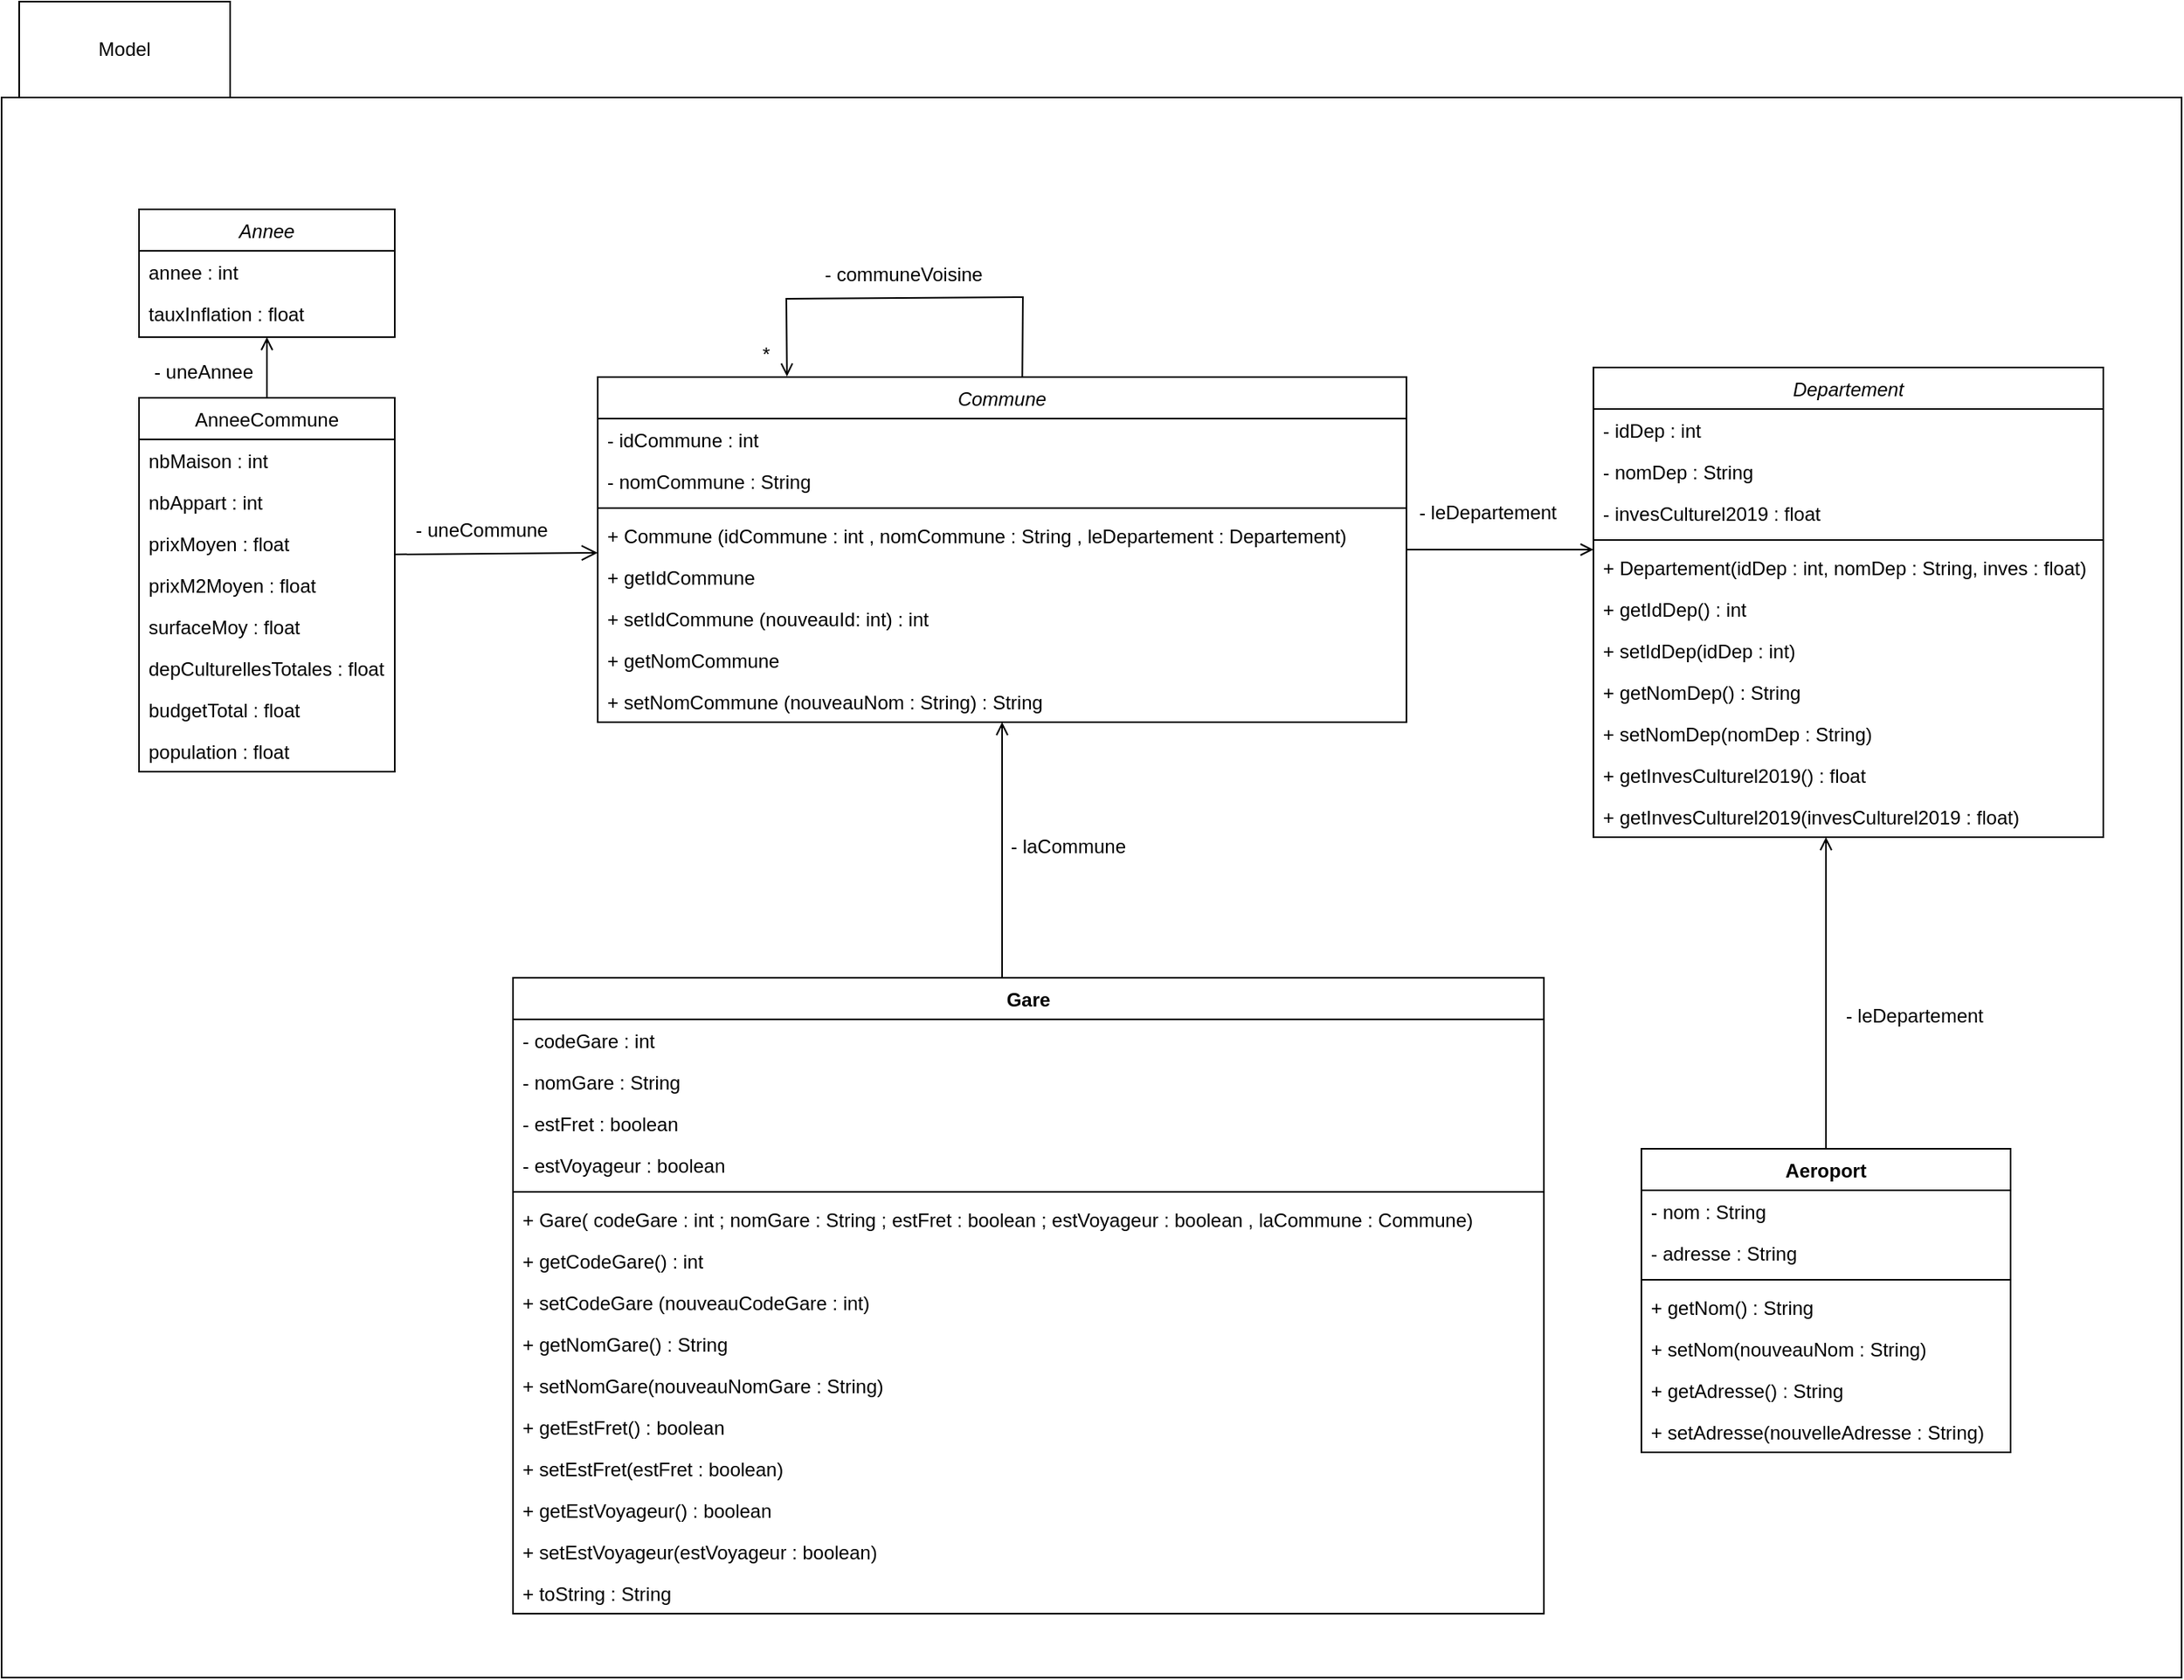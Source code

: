 <mxfile>
    <diagram id="unm-FFFXEerKT-9tM-QJ" name="Page-1">
        <mxGraphModel dx="1978" dy="648" grid="1" gridSize="10" guides="1" tooltips="1" connect="1" arrows="1" fold="1" page="1" pageScale="1" pageWidth="850" pageHeight="1100" math="0" shadow="0">
            <root>
                <mxCell id="0"/>
                <mxCell id="1" parent="0"/>
                <mxCell id="30" value="" style="group;movable=1;resizable=1;rotatable=1;deletable=1;editable=1;locked=0;connectable=1;" connectable="0" vertex="1" parent="1">
                    <mxGeometry x="-690" y="29" width="1364" height="1049" as="geometry"/>
                </mxCell>
                <mxCell id="31" value="" style="rounded=0;whiteSpace=wrap;html=1;fillColor=none;movable=0;resizable=0;rotatable=0;deletable=0;editable=0;locked=1;connectable=0;" vertex="1" parent="30">
                    <mxGeometry y="60" width="1364" height="989" as="geometry"/>
                </mxCell>
                <mxCell id="32" value="Model" style="rounded=0;whiteSpace=wrap;html=1;" vertex="1" parent="30">
                    <mxGeometry x="11" width="132" height="60" as="geometry"/>
                </mxCell>
                <mxCell id="33" value="- communeVoisine" style="text;html=1;align=center;verticalAlign=middle;resizable=0;points=[];autosize=1;" vertex="1" parent="30">
                    <mxGeometry x="504" y="156" width="120" height="30" as="geometry"/>
                </mxCell>
                <mxCell id="34" value="*" style="text;html=1;align=center;verticalAlign=middle;whiteSpace=wrap;rounded=0;" vertex="1" parent="30">
                    <mxGeometry x="472" y="210" width="13" height="21" as="geometry"/>
                </mxCell>
                <mxCell id="35" value="AnneeCommune" style="swimlane;fontStyle=0;align=center;verticalAlign=top;childLayout=stackLayout;horizontal=1;startSize=26;horizontalStack=0;resizeParent=1;resizeLast=0;collapsible=1;marginBottom=0;rounded=0;shadow=0;strokeWidth=1;" vertex="1" parent="30">
                    <mxGeometry x="86" y="248" width="160" height="234" as="geometry">
                        <mxRectangle x="550" y="140" width="160" height="26" as="alternateBounds"/>
                    </mxGeometry>
                </mxCell>
                <mxCell id="36" value="nbMaison : int" style="text;align=left;verticalAlign=top;spacingLeft=4;spacingRight=4;overflow=hidden;rotatable=0;points=[[0,0.5],[1,0.5]];portConstraint=eastwest;" vertex="1" parent="35">
                    <mxGeometry y="26" width="160" height="26" as="geometry"/>
                </mxCell>
                <mxCell id="37" value="nbAppart : int" style="text;align=left;verticalAlign=top;spacingLeft=4;spacingRight=4;overflow=hidden;rotatable=0;points=[[0,0.5],[1,0.5]];portConstraint=eastwest;rounded=0;shadow=0;html=0;" vertex="1" parent="35">
                    <mxGeometry y="52" width="160" height="26" as="geometry"/>
                </mxCell>
                <mxCell id="38" value="prixMoyen : float" style="text;align=left;verticalAlign=top;spacingLeft=4;spacingRight=4;overflow=hidden;rotatable=0;points=[[0,0.5],[1,0.5]];portConstraint=eastwest;rounded=0;shadow=0;html=0;" vertex="1" parent="35">
                    <mxGeometry y="78" width="160" height="26" as="geometry"/>
                </mxCell>
                <mxCell id="39" value="prixM2Moyen : float" style="text;align=left;verticalAlign=top;spacingLeft=4;spacingRight=4;overflow=hidden;rotatable=0;points=[[0,0.5],[1,0.5]];portConstraint=eastwest;rounded=0;shadow=0;html=0;" vertex="1" parent="35">
                    <mxGeometry y="104" width="160" height="26" as="geometry"/>
                </mxCell>
                <mxCell id="40" value="surfaceMoy : float" style="text;align=left;verticalAlign=top;spacingLeft=4;spacingRight=4;overflow=hidden;rotatable=0;points=[[0,0.5],[1,0.5]];portConstraint=eastwest;rounded=0;shadow=0;html=0;" vertex="1" parent="35">
                    <mxGeometry y="130" width="160" height="26" as="geometry"/>
                </mxCell>
                <mxCell id="41" value="depCulturellesTotales : float" style="text;align=left;verticalAlign=top;spacingLeft=4;spacingRight=4;overflow=hidden;rotatable=0;points=[[0,0.5],[1,0.5]];portConstraint=eastwest;rounded=0;shadow=0;html=0;" vertex="1" parent="35">
                    <mxGeometry y="156" width="160" height="26" as="geometry"/>
                </mxCell>
                <mxCell id="42" value="budgetTotal : float" style="text;align=left;verticalAlign=top;spacingLeft=4;spacingRight=4;overflow=hidden;rotatable=0;points=[[0,0.5],[1,0.5]];portConstraint=eastwest;rounded=0;shadow=0;html=0;" vertex="1" parent="35">
                    <mxGeometry y="182" width="160" height="26" as="geometry"/>
                </mxCell>
                <mxCell id="43" value="population : float" style="text;align=left;verticalAlign=top;spacingLeft=4;spacingRight=4;overflow=hidden;rotatable=0;points=[[0,0.5],[1,0.5]];portConstraint=eastwest;rounded=0;shadow=0;html=0;" vertex="1" parent="35">
                    <mxGeometry y="208" width="160" height="26" as="geometry"/>
                </mxCell>
                <mxCell id="44" value="- uneCommune" style="text;html=1;align=center;verticalAlign=middle;resizable=0;points=[];autosize=1;strokeColor=none;fillColor=none;" vertex="1" parent="30">
                    <mxGeometry x="249" y="318" width="101" height="26" as="geometry"/>
                </mxCell>
                <mxCell id="45" value="Gare" style="swimlane;fontStyle=1;align=center;verticalAlign=top;childLayout=stackLayout;horizontal=1;startSize=26;horizontalStack=0;resizeParent=1;resizeParentMax=0;resizeLast=0;collapsible=1;marginBottom=0;whiteSpace=wrap;html=1;" vertex="1" parent="30">
                    <mxGeometry x="320" y="611" width="645" height="398" as="geometry"/>
                </mxCell>
                <mxCell id="46" value="- codeGare : int" style="text;align=left;verticalAlign=top;spacingLeft=4;spacingRight=4;overflow=hidden;rotatable=0;points=[[0,0.5],[1,0.5]];portConstraint=eastwest;whiteSpace=wrap;html=1;" vertex="1" parent="45">
                    <mxGeometry y="26" width="645" height="26" as="geometry"/>
                </mxCell>
                <mxCell id="47" value="- nomGare : String" style="text;align=left;verticalAlign=top;spacingLeft=4;spacingRight=4;overflow=hidden;rotatable=0;points=[[0,0.5],[1,0.5]];portConstraint=eastwest;whiteSpace=wrap;html=1;" vertex="1" parent="45">
                    <mxGeometry y="52" width="645" height="26" as="geometry"/>
                </mxCell>
                <mxCell id="48" value="&lt;div&gt;- estFret : boolean&lt;/div&gt;" style="text;align=left;verticalAlign=top;spacingLeft=4;spacingRight=4;overflow=hidden;rotatable=0;points=[[0,0.5],[1,0.5]];portConstraint=eastwest;whiteSpace=wrap;html=1;" vertex="1" parent="45">
                    <mxGeometry y="78" width="645" height="26" as="geometry"/>
                </mxCell>
                <mxCell id="49" value="&lt;div&gt;- estVoyageur : boolean&lt;/div&gt;" style="text;align=left;verticalAlign=top;spacingLeft=4;spacingRight=4;overflow=hidden;rotatable=0;points=[[0,0.5],[1,0.5]];portConstraint=eastwest;whiteSpace=wrap;html=1;" vertex="1" parent="45">
                    <mxGeometry y="104" width="645" height="26" as="geometry"/>
                </mxCell>
                <mxCell id="50" value="" style="line;strokeWidth=1;align=left;verticalAlign=middle;spacingTop=-1;spacingLeft=3;spacingRight=3;rotatable=0;labelPosition=right;points=[];portConstraint=eastwest;" vertex="1" parent="45">
                    <mxGeometry y="130" width="645" height="8" as="geometry"/>
                </mxCell>
                <mxCell id="51" value="+ Gare( codeGare : int ; nomGare : String ; estFret : boolean ; estVoyageur : boolean , laCommune : Commune)" style="text;align=left;verticalAlign=top;spacingLeft=4;spacingRight=4;overflow=hidden;rotatable=0;points=[[0,0.5],[1,0.5]];portConstraint=eastwest;whiteSpace=wrap;html=1;" vertex="1" parent="45">
                    <mxGeometry y="138" width="645" height="26" as="geometry"/>
                </mxCell>
                <mxCell id="52" value="&lt;div&gt;+ getCodeGare() : int&lt;/div&gt;" style="text;align=left;verticalAlign=top;spacingLeft=4;spacingRight=4;overflow=hidden;rotatable=0;points=[[0,0.5],[1,0.5]];portConstraint=eastwest;whiteSpace=wrap;html=1;" vertex="1" parent="45">
                    <mxGeometry y="164" width="645" height="26" as="geometry"/>
                </mxCell>
                <mxCell id="53" value="&lt;div&gt;+ setCodeGare (nouveauCodeGare : int)&lt;/div&gt;" style="text;align=left;verticalAlign=top;spacingLeft=4;spacingRight=4;overflow=hidden;rotatable=0;points=[[0,0.5],[1,0.5]];portConstraint=eastwest;whiteSpace=wrap;html=1;" vertex="1" parent="45">
                    <mxGeometry y="190" width="645" height="26" as="geometry"/>
                </mxCell>
                <mxCell id="54" value="&lt;div&gt;+ getNomGare() : String&lt;/div&gt;" style="text;align=left;verticalAlign=top;spacingLeft=4;spacingRight=4;overflow=hidden;rotatable=0;points=[[0,0.5],[1,0.5]];portConstraint=eastwest;whiteSpace=wrap;html=1;" vertex="1" parent="45">
                    <mxGeometry y="216" width="645" height="26" as="geometry"/>
                </mxCell>
                <mxCell id="55" value="&lt;div&gt;+ setNomGare(nouveauNomGare : String)&lt;/div&gt;" style="text;align=left;verticalAlign=top;spacingLeft=4;spacingRight=4;overflow=hidden;rotatable=0;points=[[0,0.5],[1,0.5]];portConstraint=eastwest;whiteSpace=wrap;html=1;" vertex="1" parent="45">
                    <mxGeometry y="242" width="645" height="26" as="geometry"/>
                </mxCell>
                <mxCell id="56" value="+ getEstFret() : boolean&amp;nbsp;" style="text;align=left;verticalAlign=top;spacingLeft=4;spacingRight=4;overflow=hidden;rotatable=0;points=[[0,0.5],[1,0.5]];portConstraint=eastwest;whiteSpace=wrap;html=1;" vertex="1" parent="45">
                    <mxGeometry y="268" width="645" height="26" as="geometry"/>
                </mxCell>
                <mxCell id="57" value="+ setEstFret(estFret : boolean)" style="text;align=left;verticalAlign=top;spacingLeft=4;spacingRight=4;overflow=hidden;rotatable=0;points=[[0,0.5],[1,0.5]];portConstraint=eastwest;whiteSpace=wrap;html=1;" vertex="1" parent="45">
                    <mxGeometry y="294" width="645" height="26" as="geometry"/>
                </mxCell>
                <mxCell id="58" value="+ getEstVoyageur() : boolean" style="text;align=left;verticalAlign=top;spacingLeft=4;spacingRight=4;overflow=hidden;rotatable=0;points=[[0,0.5],[1,0.5]];portConstraint=eastwest;whiteSpace=wrap;html=1;" vertex="1" parent="45">
                    <mxGeometry y="320" width="645" height="26" as="geometry"/>
                </mxCell>
                <mxCell id="59" value="+ setEstVoyageur(estVoyageur : boolean)" style="text;align=left;verticalAlign=top;spacingLeft=4;spacingRight=4;overflow=hidden;rotatable=0;points=[[0,0.5],[1,0.5]];portConstraint=eastwest;whiteSpace=wrap;html=1;" vertex="1" parent="45">
                    <mxGeometry y="346" width="645" height="26" as="geometry"/>
                </mxCell>
                <mxCell id="60" value="+ toString : String" style="text;align=left;verticalAlign=top;spacingLeft=4;spacingRight=4;overflow=hidden;rotatable=0;points=[[0,0.5],[1,0.5]];portConstraint=eastwest;whiteSpace=wrap;html=1;" vertex="1" parent="45">
                    <mxGeometry y="372" width="645" height="26" as="geometry"/>
                </mxCell>
                <mxCell id="61" value="- laCommune" style="text;html=1;align=center;verticalAlign=middle;resizable=0;points=[];autosize=1;" vertex="1" parent="30">
                    <mxGeometry x="617" y="514" width="100" height="30" as="geometry"/>
                </mxCell>
                <mxCell id="62" value="Commune" style="swimlane;fontStyle=2;align=center;verticalAlign=top;childLayout=stackLayout;horizontal=1;startSize=26;horizontalStack=0;resizeParent=1;resizeLast=0;collapsible=1;marginBottom=0;rounded=0;shadow=0;strokeWidth=1;" vertex="1" parent="1">
                    <mxGeometry x="-317" y="264" width="506" height="216" as="geometry">
                        <mxRectangle x="230" y="140" width="160" height="26" as="alternateBounds"/>
                    </mxGeometry>
                </mxCell>
                <mxCell id="63" value="- idCommune : int" style="text;align=left;verticalAlign=top;spacingLeft=4;spacingRight=4;overflow=hidden;rotatable=0;points=[[0,0.5],[1,0.5]];portConstraint=eastwest;" vertex="1" parent="62">
                    <mxGeometry y="26" width="506" height="26" as="geometry"/>
                </mxCell>
                <mxCell id="64" value="- nomCommune : String" style="text;align=left;verticalAlign=top;spacingLeft=4;spacingRight=4;overflow=hidden;rotatable=0;points=[[0,0.5],[1,0.5]];portConstraint=eastwest;rounded=0;shadow=0;html=0;" vertex="1" parent="62">
                    <mxGeometry y="52" width="506" height="26" as="geometry"/>
                </mxCell>
                <mxCell id="65" value="" style="line;html=1;strokeWidth=1;align=left;verticalAlign=middle;spacingTop=-1;spacingLeft=3;spacingRight=3;rotatable=0;labelPosition=right;points=[];portConstraint=eastwest;" vertex="1" parent="62">
                    <mxGeometry y="78" width="506" height="8" as="geometry"/>
                </mxCell>
                <mxCell id="66" value="+ Commune (idCommune : int , nomCommune : String , leDepartement : Departement)" style="text;align=left;verticalAlign=top;spacingLeft=4;spacingRight=4;overflow=hidden;rotatable=0;points=[[0,0.5],[1,0.5]];portConstraint=eastwest;" vertex="1" parent="62">
                    <mxGeometry y="86" width="506" height="26" as="geometry"/>
                </mxCell>
                <mxCell id="67" value="+ getIdCommune" style="text;align=left;verticalAlign=top;spacingLeft=4;spacingRight=4;overflow=hidden;rotatable=0;points=[[0,0.5],[1,0.5]];portConstraint=eastwest;" vertex="1" parent="62">
                    <mxGeometry y="112" width="506" height="26" as="geometry"/>
                </mxCell>
                <mxCell id="68" value="+ setIdCommune (nouveauId: int) : int" style="text;align=left;verticalAlign=top;spacingLeft=4;spacingRight=4;overflow=hidden;rotatable=0;points=[[0,0.5],[1,0.5]];portConstraint=eastwest;" vertex="1" parent="62">
                    <mxGeometry y="138" width="506" height="26" as="geometry"/>
                </mxCell>
                <mxCell id="69" value="+ getNomCommune" style="text;align=left;verticalAlign=top;spacingLeft=4;spacingRight=4;overflow=hidden;rotatable=0;points=[[0,0.5],[1,0.5]];portConstraint=eastwest;" vertex="1" parent="62">
                    <mxGeometry y="164" width="506" height="26" as="geometry"/>
                </mxCell>
                <mxCell id="70" value="+ setNomCommune (nouveauNom : String) : String" style="text;align=left;verticalAlign=top;spacingLeft=4;spacingRight=4;overflow=hidden;rotatable=0;points=[[0,0.5],[1,0.5]];portConstraint=eastwest;" vertex="1" parent="62">
                    <mxGeometry y="190" width="506" height="26" as="geometry"/>
                </mxCell>
                <mxCell id="71" value="Departement" style="swimlane;fontStyle=2;align=center;verticalAlign=top;childLayout=stackLayout;horizontal=1;startSize=26;horizontalStack=0;resizeParent=1;resizeLast=0;collapsible=1;marginBottom=0;rounded=0;shadow=0;strokeWidth=1;" vertex="1" parent="1">
                    <mxGeometry x="306" y="258" width="319" height="294" as="geometry">
                        <mxRectangle x="550" y="140" width="160" height="26" as="alternateBounds"/>
                    </mxGeometry>
                </mxCell>
                <mxCell id="72" value="- idDep : int" style="text;align=left;verticalAlign=top;spacingLeft=4;spacingRight=4;overflow=hidden;rotatable=0;points=[[0,0.5],[1,0.5]];portConstraint=eastwest;" vertex="1" parent="71">
                    <mxGeometry y="26" width="319" height="26" as="geometry"/>
                </mxCell>
                <mxCell id="73" value="- nomDep : String" style="text;align=left;verticalAlign=top;spacingLeft=4;spacingRight=4;overflow=hidden;rotatable=0;points=[[0,0.5],[1,0.5]];portConstraint=eastwest;rounded=0;shadow=0;html=0;" vertex="1" parent="71">
                    <mxGeometry y="52" width="319" height="26" as="geometry"/>
                </mxCell>
                <mxCell id="74" value="- invesCulturel2019 : float" style="text;align=left;verticalAlign=top;spacingLeft=4;spacingRight=4;overflow=hidden;rotatable=0;points=[[0,0.5],[1,0.5]];portConstraint=eastwest;rounded=0;shadow=0;html=0;" vertex="1" parent="71">
                    <mxGeometry y="78" width="319" height="26" as="geometry"/>
                </mxCell>
                <mxCell id="75" value="" style="line;strokeWidth=1;align=left;verticalAlign=middle;spacingTop=-1;spacingLeft=3;spacingRight=3;rotatable=0;labelPosition=right;points=[];portConstraint=eastwest;" vertex="1" parent="71">
                    <mxGeometry y="104" width="319" height="8" as="geometry"/>
                </mxCell>
                <mxCell id="76" value="+ Departement(idDep : int, nomDep : String, inves : float)&#10;" style="text;align=left;verticalAlign=top;spacingLeft=4;spacingRight=4;overflow=hidden;rotatable=0;points=[[0,0.5],[1,0.5]];portConstraint=eastwest;rounded=0;shadow=0;html=0;" vertex="1" parent="71">
                    <mxGeometry y="112" width="319" height="26" as="geometry"/>
                </mxCell>
                <mxCell id="77" value="+ getIdDep() : int" style="text;align=left;verticalAlign=top;spacingLeft=4;spacingRight=4;overflow=hidden;rotatable=0;points=[[0,0.5],[1,0.5]];portConstraint=eastwest;rounded=0;shadow=0;html=0;" vertex="1" parent="71">
                    <mxGeometry y="138" width="319" height="26" as="geometry"/>
                </mxCell>
                <mxCell id="78" value="+ setIdDep(idDep : int)" style="text;align=left;verticalAlign=top;spacingLeft=4;spacingRight=4;overflow=hidden;rotatable=0;points=[[0,0.5],[1,0.5]];portConstraint=eastwest;rounded=0;shadow=0;html=0;" vertex="1" parent="71">
                    <mxGeometry y="164" width="319" height="26" as="geometry"/>
                </mxCell>
                <mxCell id="79" value="+ getNomDep() : String" style="text;align=left;verticalAlign=top;spacingLeft=4;spacingRight=4;overflow=hidden;rotatable=0;points=[[0,0.5],[1,0.5]];portConstraint=eastwest;rounded=0;shadow=0;html=0;" vertex="1" parent="71">
                    <mxGeometry y="190" width="319" height="26" as="geometry"/>
                </mxCell>
                <mxCell id="80" value="+ setNomDep(nomDep : String)" style="text;align=left;verticalAlign=top;spacingLeft=4;spacingRight=4;overflow=hidden;rotatable=0;points=[[0,0.5],[1,0.5]];portConstraint=eastwest;rounded=0;shadow=0;html=0;" vertex="1" parent="71">
                    <mxGeometry y="216" width="319" height="26" as="geometry"/>
                </mxCell>
                <mxCell id="81" value="+ getInvesCulturel2019() : float" style="text;align=left;verticalAlign=top;spacingLeft=4;spacingRight=4;overflow=hidden;rotatable=0;points=[[0,0.5],[1,0.5]];portConstraint=eastwest;rounded=0;shadow=0;html=0;" vertex="1" parent="71">
                    <mxGeometry y="242" width="319" height="26" as="geometry"/>
                </mxCell>
                <mxCell id="82" value="+ getInvesCulturel2019(invesCulturel2019 : float)" style="text;align=left;verticalAlign=top;spacingLeft=4;spacingRight=4;overflow=hidden;rotatable=0;points=[[0,0.5],[1,0.5]];portConstraint=eastwest;rounded=0;shadow=0;html=0;" vertex="1" parent="71">
                    <mxGeometry y="268" width="319" height="26" as="geometry"/>
                </mxCell>
                <mxCell id="83" value="" style="endArrow=open;shadow=0;strokeWidth=1;rounded=0;curved=0;endFill=1;edgeStyle=elbowEdgeStyle;elbow=vertical;" edge="1" parent="1" source="62" target="71">
                    <mxGeometry x="0.5" y="41" relative="1" as="geometry">
                        <mxPoint x="136" y="256" as="sourcePoint"/>
                        <mxPoint x="296" y="256" as="targetPoint"/>
                        <mxPoint x="-40" y="32" as="offset"/>
                    </mxGeometry>
                </mxCell>
                <mxCell id="84" value="" style="endArrow=open;html=1;rounded=0;exitX=0.525;exitY=0;exitDx=0;exitDy=0;exitPerimeter=0;endFill=0;entryX=0.234;entryY=-0.002;entryDx=0;entryDy=0;entryPerimeter=0;" edge="1" parent="1" source="62" target="62">
                    <mxGeometry width="50" height="50" relative="1" as="geometry">
                        <mxPoint x="32" y="218" as="sourcePoint"/>
                        <mxPoint x="-2" y="255" as="targetPoint"/>
                        <Array as="points">
                            <mxPoint x="-51" y="214"/>
                            <mxPoint x="-199" y="215"/>
                        </Array>
                    </mxGeometry>
                </mxCell>
                <mxCell id="85" value="Aeroport" style="swimlane;fontStyle=1;align=center;verticalAlign=top;childLayout=stackLayout;horizontal=1;startSize=26;horizontalStack=0;resizeParent=1;resizeParentMax=0;resizeLast=0;collapsible=1;marginBottom=0;whiteSpace=wrap;html=1;" vertex="1" parent="1">
                    <mxGeometry x="336" y="747" width="231" height="190" as="geometry">
                        <mxRectangle x="30" y="520" width="70" height="30" as="alternateBounds"/>
                    </mxGeometry>
                </mxCell>
                <mxCell id="86" value="- nom : String" style="text;align=left;verticalAlign=top;spacingLeft=4;spacingRight=4;overflow=hidden;rotatable=0;points=[[0,0.5],[1,0.5]];portConstraint=eastwest;whiteSpace=wrap;html=1;" vertex="1" parent="85">
                    <mxGeometry y="26" width="231" height="26" as="geometry"/>
                </mxCell>
                <mxCell id="87" value="- adresse : String" style="text;align=left;verticalAlign=top;spacingLeft=4;spacingRight=4;overflow=hidden;rotatable=0;points=[[0,0.5],[1,0.5]];portConstraint=eastwest;whiteSpace=wrap;html=1;" vertex="1" parent="85">
                    <mxGeometry y="52" width="231" height="26" as="geometry"/>
                </mxCell>
                <mxCell id="88" value="" style="line;strokeWidth=1;align=left;verticalAlign=middle;spacingTop=-1;spacingLeft=3;spacingRight=3;rotatable=0;labelPosition=right;points=[];portConstraint=eastwest;" vertex="1" parent="85">
                    <mxGeometry y="78" width="231" height="8" as="geometry"/>
                </mxCell>
                <mxCell id="89" value="&lt;div&gt;+ getNom() : String&lt;/div&gt;" style="text;align=left;verticalAlign=top;spacingLeft=4;spacingRight=4;overflow=hidden;rotatable=0;points=[[0,0.5],[1,0.5]];portConstraint=eastwest;whiteSpace=wrap;html=1;" vertex="1" parent="85">
                    <mxGeometry y="86" width="231" height="26" as="geometry"/>
                </mxCell>
                <mxCell id="90" value="&lt;div&gt;+ setNom(nouveauNom : String)&lt;/div&gt;" style="text;align=left;verticalAlign=top;spacingLeft=4;spacingRight=4;overflow=hidden;rotatable=0;points=[[0,0.5],[1,0.5]];portConstraint=eastwest;whiteSpace=wrap;html=1;" vertex="1" parent="85">
                    <mxGeometry y="112" width="231" height="26" as="geometry"/>
                </mxCell>
                <mxCell id="91" value="+ getAdresse() : String" style="text;align=left;verticalAlign=top;spacingLeft=4;spacingRight=4;overflow=hidden;rotatable=0;points=[[0,0.5],[1,0.5]];portConstraint=eastwest;whiteSpace=wrap;html=1;" vertex="1" parent="85">
                    <mxGeometry y="138" width="231" height="26" as="geometry"/>
                </mxCell>
                <mxCell id="92" value="+ setAdresse(nouvelleAdresse : String)" style="text;align=left;verticalAlign=top;spacingLeft=4;spacingRight=4;overflow=hidden;rotatable=0;points=[[0,0.5],[1,0.5]];portConstraint=eastwest;whiteSpace=wrap;html=1;" vertex="1" parent="85">
                    <mxGeometry y="164" width="231" height="26" as="geometry"/>
                </mxCell>
                <mxCell id="93" value="" style="endArrow=open;shadow=0;strokeWidth=1;rounded=0;curved=0;endFill=1;edgeStyle=elbowEdgeStyle;elbow=vertical;" edge="1" parent="1" source="85" target="71">
                    <mxGeometry x="0.5" y="41" relative="1" as="geometry">
                        <mxPoint x="425" y="470" as="sourcePoint"/>
                        <mxPoint x="423" y="574" as="targetPoint"/>
                        <mxPoint x="-40" y="32" as="offset"/>
                        <Array as="points">
                            <mxPoint x="452" y="754"/>
                        </Array>
                    </mxGeometry>
                </mxCell>
                <mxCell id="94" value="- leDepartement" style="text;html=1;align=center;verticalAlign=middle;whiteSpace=wrap;rounded=0;" vertex="1" parent="1">
                    <mxGeometry x="456" y="649" width="102" height="30" as="geometry"/>
                </mxCell>
                <mxCell id="95" value="- leDepartement" style="text;html=1;align=center;verticalAlign=middle;whiteSpace=wrap;rounded=0;" vertex="1" parent="1">
                    <mxGeometry x="189" y="334" width="102" height="30" as="geometry"/>
                </mxCell>
                <mxCell id="96" value="Annee" style="swimlane;fontStyle=2;align=center;verticalAlign=top;childLayout=stackLayout;horizontal=1;startSize=26;horizontalStack=0;resizeParent=1;resizeLast=0;collapsible=1;marginBottom=0;rounded=0;shadow=0;strokeWidth=1;" vertex="1" parent="1">
                    <mxGeometry x="-604" y="159" width="160" height="80" as="geometry">
                        <mxRectangle x="550" y="140" width="160" height="26" as="alternateBounds"/>
                    </mxGeometry>
                </mxCell>
                <mxCell id="97" value="annee : int" style="text;align=left;verticalAlign=top;spacingLeft=4;spacingRight=4;overflow=hidden;rotatable=0;points=[[0,0.5],[1,0.5]];portConstraint=eastwest;" vertex="1" parent="96">
                    <mxGeometry y="26" width="160" height="26" as="geometry"/>
                </mxCell>
                <mxCell id="98" value="tauxInflation : float" style="text;align=left;verticalAlign=top;spacingLeft=4;spacingRight=4;overflow=hidden;rotatable=0;points=[[0,0.5],[1,0.5]];portConstraint=eastwest;rounded=0;shadow=0;html=0;" vertex="1" parent="96">
                    <mxGeometry y="52" width="160" height="26" as="geometry"/>
                </mxCell>
                <mxCell id="99" style="edgeStyle=orthogonalEdgeStyle;rounded=0;orthogonalLoop=1;jettySize=auto;html=1;endArrow=open;endFill=0;" edge="1" parent="1" source="35" target="96">
                    <mxGeometry relative="1" as="geometry"/>
                </mxCell>
                <mxCell id="100" style="edgeStyle=none;curved=0;rounded=0;orthogonalLoop=1;jettySize=auto;html=1;fontSize=12;startSize=8;endSize=8;endArrow=open;endFill=0;strokeColor=default;" edge="1" parent="1" source="35" target="62">
                    <mxGeometry relative="1" as="geometry">
                        <Array as="points">
                            <mxPoint x="-444" y="429"/>
                            <mxPoint x="-444" y="375"/>
                        </Array>
                    </mxGeometry>
                </mxCell>
                <mxCell id="101" value="- uneAnnee" style="text;html=1;align=center;verticalAlign=middle;resizable=0;points=[];autosize=1;strokeColor=none;fillColor=none;" vertex="1" parent="1">
                    <mxGeometry x="-604" y="248" width="80" height="26" as="geometry"/>
                </mxCell>
                <mxCell id="102" style="edgeStyle=orthogonalEdgeStyle;rounded=0;orthogonalLoop=1;jettySize=auto;html=1;endArrow=open;endFill=0;" edge="1" parent="1" source="45" target="62">
                    <mxGeometry relative="1" as="geometry">
                        <Array as="points">
                            <mxPoint x="-64" y="601"/>
                            <mxPoint x="-64" y="601"/>
                        </Array>
                    </mxGeometry>
                </mxCell>
            </root>
        </mxGraphModel>
    </diagram>
</mxfile>